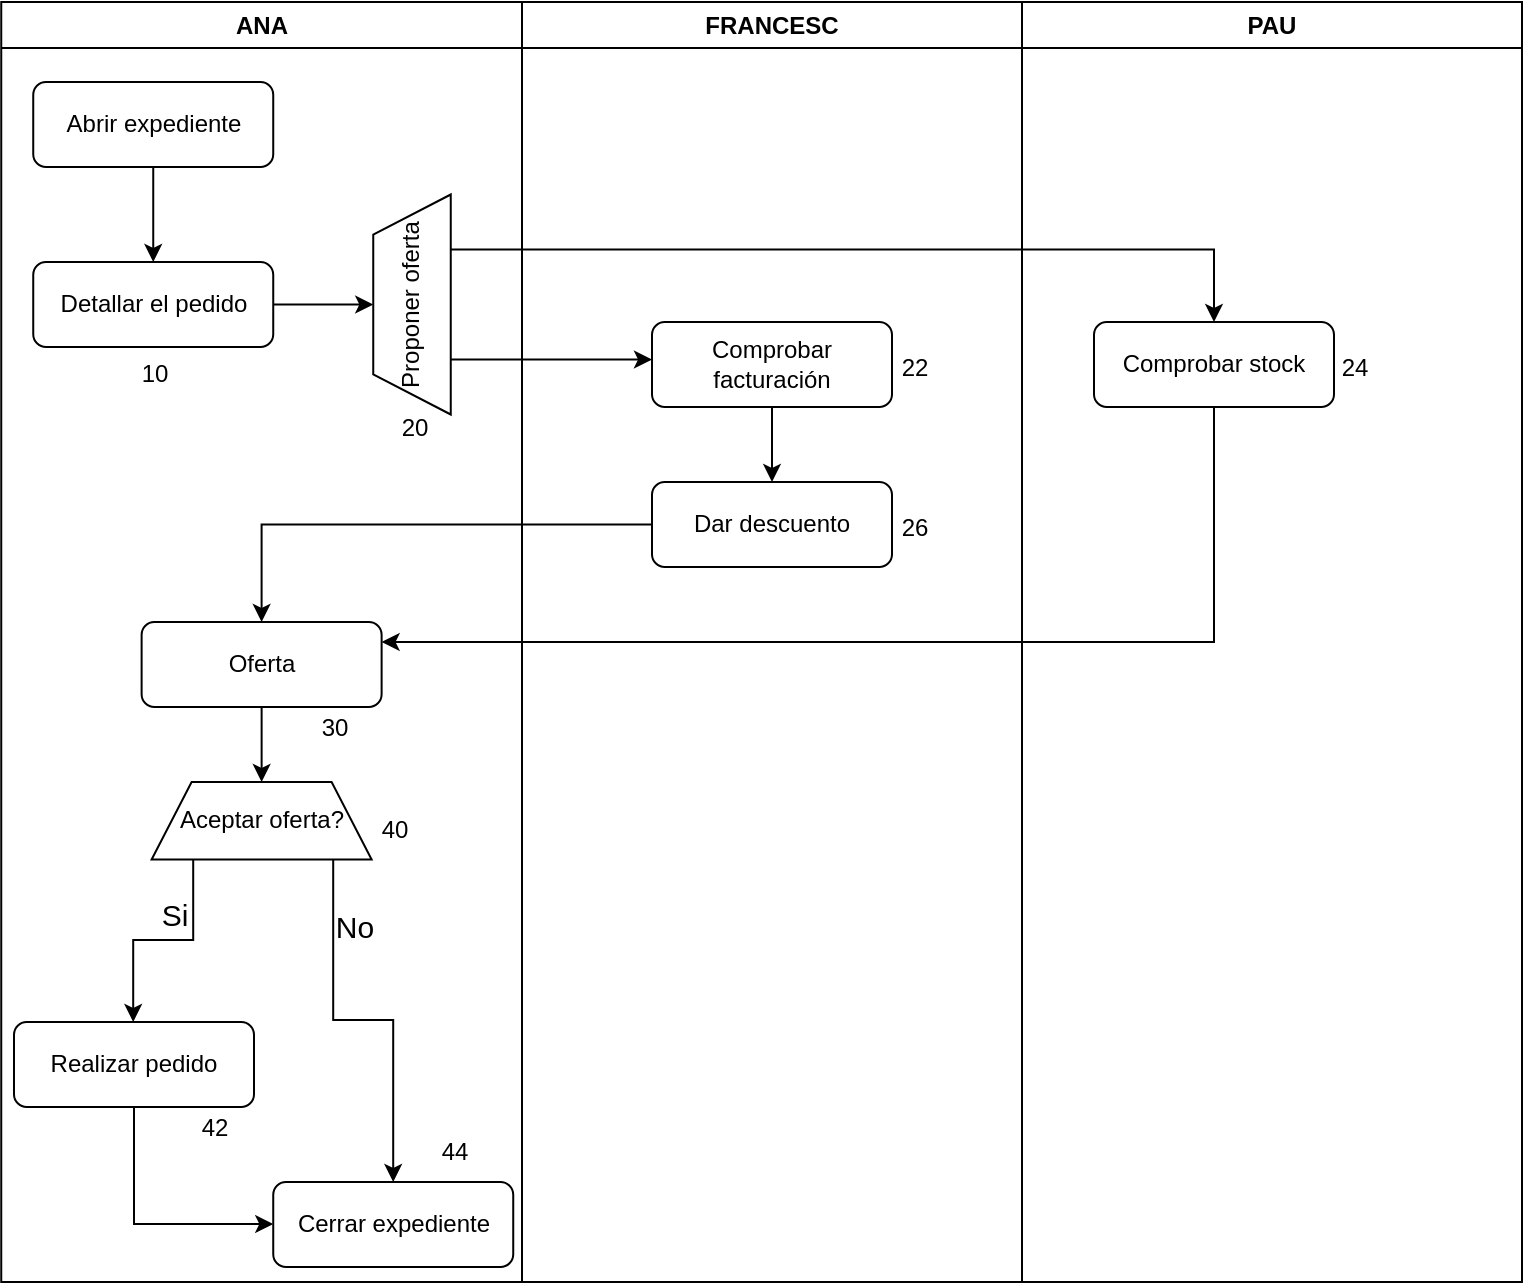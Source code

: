 <mxfile version="26.2.14">
  <diagram name="Página-1" id="vgyCUH_GJmegFB7JfgXq">
    <mxGraphModel grid="1" page="1" gridSize="10" guides="1" tooltips="1" connect="1" arrows="1" fold="1" pageScale="1" pageWidth="827" pageHeight="1169" math="0" shadow="0">
      <root>
        <mxCell id="0" />
        <mxCell id="1" parent="0" />
        <mxCell id="q_j6FA0rX6iSigSJq5Ji-11" value="ANA" style="swimlane;whiteSpace=wrap;html=1;" vertex="1" parent="1">
          <mxGeometry x="33.62" y="10" width="260.38" height="640" as="geometry" />
        </mxCell>
        <mxCell id="q_j6FA0rX6iSigSJq5Ji-16" value="Abrir expediente" style="rounded=1;whiteSpace=wrap;html=1;" vertex="1" parent="q_j6FA0rX6iSigSJq5Ji-11">
          <mxGeometry x="16" y="40" width="120" height="42.5" as="geometry" />
        </mxCell>
        <mxCell id="q_j6FA0rX6iSigSJq5Ji-26" value="Detallar el pedido" style="rounded=1;whiteSpace=wrap;html=1;" vertex="1" parent="q_j6FA0rX6iSigSJq5Ji-11">
          <mxGeometry x="16" y="130" width="120" height="42.5" as="geometry" />
        </mxCell>
        <mxCell id="q_j6FA0rX6iSigSJq5Ji-27" value="" style="endArrow=classic;html=1;rounded=0;" edge="1" parent="q_j6FA0rX6iSigSJq5Ji-11" source="q_j6FA0rX6iSigSJq5Ji-16" target="q_j6FA0rX6iSigSJq5Ji-26">
          <mxGeometry width="50" height="50" relative="1" as="geometry">
            <mxPoint x="346" y="330" as="sourcePoint" />
            <mxPoint x="396" y="280" as="targetPoint" />
          </mxGeometry>
        </mxCell>
        <mxCell id="eVGu1ra_5gHFQsXh8y6U-1" value="Proponer oferta" style="shape=trapezoid;perimeter=trapezoidPerimeter;whiteSpace=wrap;html=1;fixedSize=1;rotation=-90;" vertex="1" parent="q_j6FA0rX6iSigSJq5Ji-11">
          <mxGeometry x="150.38" y="131.88" width="110" height="38.75" as="geometry" />
        </mxCell>
        <mxCell id="eVGu1ra_5gHFQsXh8y6U-2" value="" style="endArrow=classic;html=1;rounded=0;edgeStyle=orthogonalEdgeStyle;" edge="1" parent="q_j6FA0rX6iSigSJq5Ji-11" source="q_j6FA0rX6iSigSJq5Ji-26" target="eVGu1ra_5gHFQsXh8y6U-1">
          <mxGeometry width="50" height="50" relative="1" as="geometry">
            <mxPoint x="136" y="140" as="sourcePoint" />
            <mxPoint x="596" y="190" as="targetPoint" />
            <Array as="points" />
          </mxGeometry>
        </mxCell>
        <mxCell id="UEKI38OSSIWoERsoDJfQ-8" value="Oferta" style="rounded=1;whiteSpace=wrap;html=1;" vertex="1" parent="q_j6FA0rX6iSigSJq5Ji-11">
          <mxGeometry x="70.19" y="310" width="120" height="42.5" as="geometry" />
        </mxCell>
        <mxCell id="UEKI38OSSIWoERsoDJfQ-9" value="Aceptar oferta?" style="shape=trapezoid;perimeter=trapezoidPerimeter;whiteSpace=wrap;html=1;fixedSize=1;rotation=0;" vertex="1" parent="q_j6FA0rX6iSigSJq5Ji-11">
          <mxGeometry x="75.19" y="390" width="110" height="38.75" as="geometry" />
        </mxCell>
        <mxCell id="UEKI38OSSIWoERsoDJfQ-14" value="" style="endArrow=classic;html=1;rounded=0;" edge="1" parent="q_j6FA0rX6iSigSJq5Ji-11" source="UEKI38OSSIWoERsoDJfQ-8" target="UEKI38OSSIWoERsoDJfQ-9">
          <mxGeometry width="50" height="50" relative="1" as="geometry">
            <mxPoint x="326.38" y="350" as="sourcePoint" />
            <mxPoint x="376.38" y="300" as="targetPoint" />
          </mxGeometry>
        </mxCell>
        <mxCell id="UEKI38OSSIWoERsoDJfQ-16" value="Realizar pedido" style="rounded=1;whiteSpace=wrap;html=1;" vertex="1" parent="q_j6FA0rX6iSigSJq5Ji-11">
          <mxGeometry x="6.38" y="510" width="120" height="42.5" as="geometry" />
        </mxCell>
        <mxCell id="UEKI38OSSIWoERsoDJfQ-17" value="Cerrar expediente" style="rounded=1;whiteSpace=wrap;html=1;" vertex="1" parent="q_j6FA0rX6iSigSJq5Ji-11">
          <mxGeometry x="136" y="590" width="120" height="42.5" as="geometry" />
        </mxCell>
        <mxCell id="UEKI38OSSIWoERsoDJfQ-18" value="" style="endArrow=classic;html=1;rounded=0;edgeStyle=orthogonalEdgeStyle;" edge="1" parent="q_j6FA0rX6iSigSJq5Ji-11" source="UEKI38OSSIWoERsoDJfQ-9" target="UEKI38OSSIWoERsoDJfQ-16">
          <mxGeometry width="50" height="50" relative="1" as="geometry">
            <mxPoint x="326.38" y="520" as="sourcePoint" />
            <mxPoint x="376.38" y="470" as="targetPoint" />
            <Array as="points">
              <mxPoint x="96" y="469" />
              <mxPoint x="66" y="469" />
            </Array>
          </mxGeometry>
        </mxCell>
        <mxCell id="UEKI38OSSIWoERsoDJfQ-21" value="&lt;font style=&quot;font-size: 15px;&quot;&gt;Si&lt;/font&gt;" style="edgeLabel;html=1;align=center;verticalAlign=middle;resizable=0;points=[];" connectable="0" vertex="1" parent="UEKI38OSSIWoERsoDJfQ-18">
          <mxGeometry x="-0.528" relative="1" as="geometry">
            <mxPoint x="-10" as="offset" />
          </mxGeometry>
        </mxCell>
        <mxCell id="UEKI38OSSIWoERsoDJfQ-19" value="" style="endArrow=classic;html=1;rounded=0;edgeStyle=orthogonalEdgeStyle;" edge="1" parent="q_j6FA0rX6iSigSJq5Ji-11" source="UEKI38OSSIWoERsoDJfQ-9" target="UEKI38OSSIWoERsoDJfQ-17">
          <mxGeometry width="50" height="50" relative="1" as="geometry">
            <mxPoint x="326.38" y="520" as="sourcePoint" />
            <mxPoint x="376.38" y="470" as="targetPoint" />
            <Array as="points">
              <mxPoint x="166" y="509" />
              <mxPoint x="196" y="509" />
            </Array>
          </mxGeometry>
        </mxCell>
        <mxCell id="UEKI38OSSIWoERsoDJfQ-22" value="&lt;font style=&quot;font-size: 15px;&quot;&gt;No&lt;/font&gt;" style="edgeLabel;html=1;align=center;verticalAlign=middle;resizable=0;points=[];" connectable="0" vertex="1" parent="UEKI38OSSIWoERsoDJfQ-19">
          <mxGeometry x="-0.658" y="-1" relative="1" as="geometry">
            <mxPoint x="11" as="offset" />
          </mxGeometry>
        </mxCell>
        <mxCell id="UEKI38OSSIWoERsoDJfQ-20" value="" style="endArrow=classic;html=1;rounded=0;edgeStyle=orthogonalEdgeStyle;" edge="1" parent="q_j6FA0rX6iSigSJq5Ji-11" source="UEKI38OSSIWoERsoDJfQ-16" target="UEKI38OSSIWoERsoDJfQ-17">
          <mxGeometry width="50" height="50" relative="1" as="geometry">
            <mxPoint x="326.38" y="520" as="sourcePoint" />
            <mxPoint x="376.38" y="470" as="targetPoint" />
            <Array as="points">
              <mxPoint x="66" y="611" />
            </Array>
          </mxGeometry>
        </mxCell>
        <mxCell id="UEKI38OSSIWoERsoDJfQ-23" value="10" style="text;html=1;align=center;verticalAlign=middle;resizable=0;points=[];autosize=1;strokeColor=none;fillColor=none;" vertex="1" parent="q_j6FA0rX6iSigSJq5Ji-11">
          <mxGeometry x="56.0" y="170.63" width="40" height="30" as="geometry" />
        </mxCell>
        <mxCell id="UEKI38OSSIWoERsoDJfQ-29" value="40" style="text;html=1;align=center;verticalAlign=middle;resizable=0;points=[];autosize=1;strokeColor=none;fillColor=none;" vertex="1" parent="q_j6FA0rX6iSigSJq5Ji-11">
          <mxGeometry x="176" y="398.75" width="40" height="30" as="geometry" />
        </mxCell>
        <mxCell id="UEKI38OSSIWoERsoDJfQ-31" value="44" style="text;html=1;align=center;verticalAlign=middle;resizable=0;points=[];autosize=1;strokeColor=none;fillColor=none;" vertex="1" parent="q_j6FA0rX6iSigSJq5Ji-11">
          <mxGeometry x="206.38" y="560" width="40" height="30" as="geometry" />
        </mxCell>
        <mxCell id="q_j6FA0rX6iSigSJq5Ji-12" value="FRANCESC" style="swimlane;whiteSpace=wrap;html=1;" vertex="1" parent="1">
          <mxGeometry x="294" y="10" width="250" height="640" as="geometry" />
        </mxCell>
        <mxCell id="q_j6FA0rX6iSigSJq5Ji-15" value="Comprobar facturación" style="rounded=1;whiteSpace=wrap;html=1;" vertex="1" parent="q_j6FA0rX6iSigSJq5Ji-12">
          <mxGeometry x="65" y="160" width="120" height="42.5" as="geometry" />
        </mxCell>
        <mxCell id="UEKI38OSSIWoERsoDJfQ-4" value="Dar descuento" style="rounded=1;whiteSpace=wrap;html=1;" vertex="1" parent="q_j6FA0rX6iSigSJq5Ji-12">
          <mxGeometry x="65" y="240" width="120" height="42.5" as="geometry" />
        </mxCell>
        <mxCell id="UEKI38OSSIWoERsoDJfQ-5" value="" style="endArrow=classic;html=1;rounded=0;" edge="1" parent="q_j6FA0rX6iSigSJq5Ji-12" source="q_j6FA0rX6iSigSJq5Ji-15" target="UEKI38OSSIWoERsoDJfQ-4">
          <mxGeometry width="50" height="50" relative="1" as="geometry">
            <mxPoint x="66" y="350" as="sourcePoint" />
            <mxPoint x="116" y="300" as="targetPoint" />
          </mxGeometry>
        </mxCell>
        <mxCell id="q_j6FA0rX6iSigSJq5Ji-13" value="PAU" style="swimlane;whiteSpace=wrap;html=1;" vertex="1" parent="1">
          <mxGeometry x="544" y="10" width="250" height="640" as="geometry" />
        </mxCell>
        <mxCell id="q_j6FA0rX6iSigSJq5Ji-21" value="Comprobar stock" style="rounded=1;whiteSpace=wrap;html=1;" vertex="1" parent="q_j6FA0rX6iSigSJq5Ji-13">
          <mxGeometry x="36" y="160" width="120" height="42.5" as="geometry" />
        </mxCell>
        <mxCell id="q_j6FA0rX6iSigSJq5Ji-29" value="" style="endArrow=classic;html=1;rounded=0;edgeStyle=orthogonalEdgeStyle;exitX=0.75;exitY=1;exitDx=0;exitDy=0;" edge="1" parent="1" source="eVGu1ra_5gHFQsXh8y6U-1" target="q_j6FA0rX6iSigSJq5Ji-21">
          <mxGeometry width="50" height="50" relative="1" as="geometry">
            <mxPoint x="390" y="340" as="sourcePoint" />
            <mxPoint x="440" y="290" as="targetPoint" />
            <Array as="points">
              <mxPoint x="640" y="134" />
            </Array>
          </mxGeometry>
        </mxCell>
        <mxCell id="eVGu1ra_5gHFQsXh8y6U-3" style="edgeStyle=orthogonalEdgeStyle;rounded=0;orthogonalLoop=1;jettySize=auto;html=1;exitX=0.25;exitY=1;exitDx=0;exitDy=0;" edge="1" parent="1" source="eVGu1ra_5gHFQsXh8y6U-1" target="q_j6FA0rX6iSigSJq5Ji-15">
          <mxGeometry relative="1" as="geometry">
            <Array as="points">
              <mxPoint x="380" y="189" />
            </Array>
          </mxGeometry>
        </mxCell>
        <mxCell id="UEKI38OSSIWoERsoDJfQ-12" value="" style="endArrow=classic;html=1;rounded=0;edgeStyle=orthogonalEdgeStyle;" edge="1" parent="1" source="UEKI38OSSIWoERsoDJfQ-4" target="UEKI38OSSIWoERsoDJfQ-8">
          <mxGeometry width="50" height="50" relative="1" as="geometry">
            <mxPoint x="360" y="360" as="sourcePoint" />
            <mxPoint x="410" y="310" as="targetPoint" />
          </mxGeometry>
        </mxCell>
        <mxCell id="UEKI38OSSIWoERsoDJfQ-13" value="" style="endArrow=classic;html=1;rounded=0;edgeStyle=orthogonalEdgeStyle;" edge="1" parent="1" source="q_j6FA0rX6iSigSJq5Ji-21" target="UEKI38OSSIWoERsoDJfQ-8">
          <mxGeometry width="50" height="50" relative="1" as="geometry">
            <mxPoint x="360" y="360" as="sourcePoint" />
            <mxPoint x="410" y="310" as="targetPoint" />
            <Array as="points">
              <mxPoint x="640" y="330" />
            </Array>
          </mxGeometry>
        </mxCell>
        <mxCell id="UEKI38OSSIWoERsoDJfQ-24" value="20" style="text;html=1;align=center;verticalAlign=middle;resizable=0;points=[];autosize=1;strokeColor=none;fillColor=none;" vertex="1" parent="1">
          <mxGeometry x="220" y="208" width="40" height="30" as="geometry" />
        </mxCell>
        <mxCell id="UEKI38OSSIWoERsoDJfQ-25" value="22" style="text;html=1;align=center;verticalAlign=middle;resizable=0;points=[];autosize=1;strokeColor=none;fillColor=none;" vertex="1" parent="1">
          <mxGeometry x="470" y="178" width="40" height="30" as="geometry" />
        </mxCell>
        <mxCell id="UEKI38OSSIWoERsoDJfQ-26" value="24" style="text;html=1;align=center;verticalAlign=middle;resizable=0;points=[];autosize=1;strokeColor=none;fillColor=none;" vertex="1" parent="1">
          <mxGeometry x="690" y="178" width="40" height="30" as="geometry" />
        </mxCell>
        <mxCell id="UEKI38OSSIWoERsoDJfQ-27" value="26" style="text;html=1;align=center;verticalAlign=middle;resizable=0;points=[];autosize=1;strokeColor=none;fillColor=none;" vertex="1" parent="1">
          <mxGeometry x="470" y="258" width="40" height="30" as="geometry" />
        </mxCell>
        <mxCell id="UEKI38OSSIWoERsoDJfQ-28" value="30" style="text;html=1;align=center;verticalAlign=middle;resizable=0;points=[];autosize=1;strokeColor=none;fillColor=none;" vertex="1" parent="1">
          <mxGeometry x="180" y="358" width="40" height="30" as="geometry" />
        </mxCell>
        <mxCell id="UEKI38OSSIWoERsoDJfQ-30" value="42" style="text;html=1;align=center;verticalAlign=middle;resizable=0;points=[];autosize=1;strokeColor=none;fillColor=none;" vertex="1" parent="1">
          <mxGeometry x="120" y="558" width="40" height="30" as="geometry" />
        </mxCell>
      </root>
    </mxGraphModel>
  </diagram>
</mxfile>
